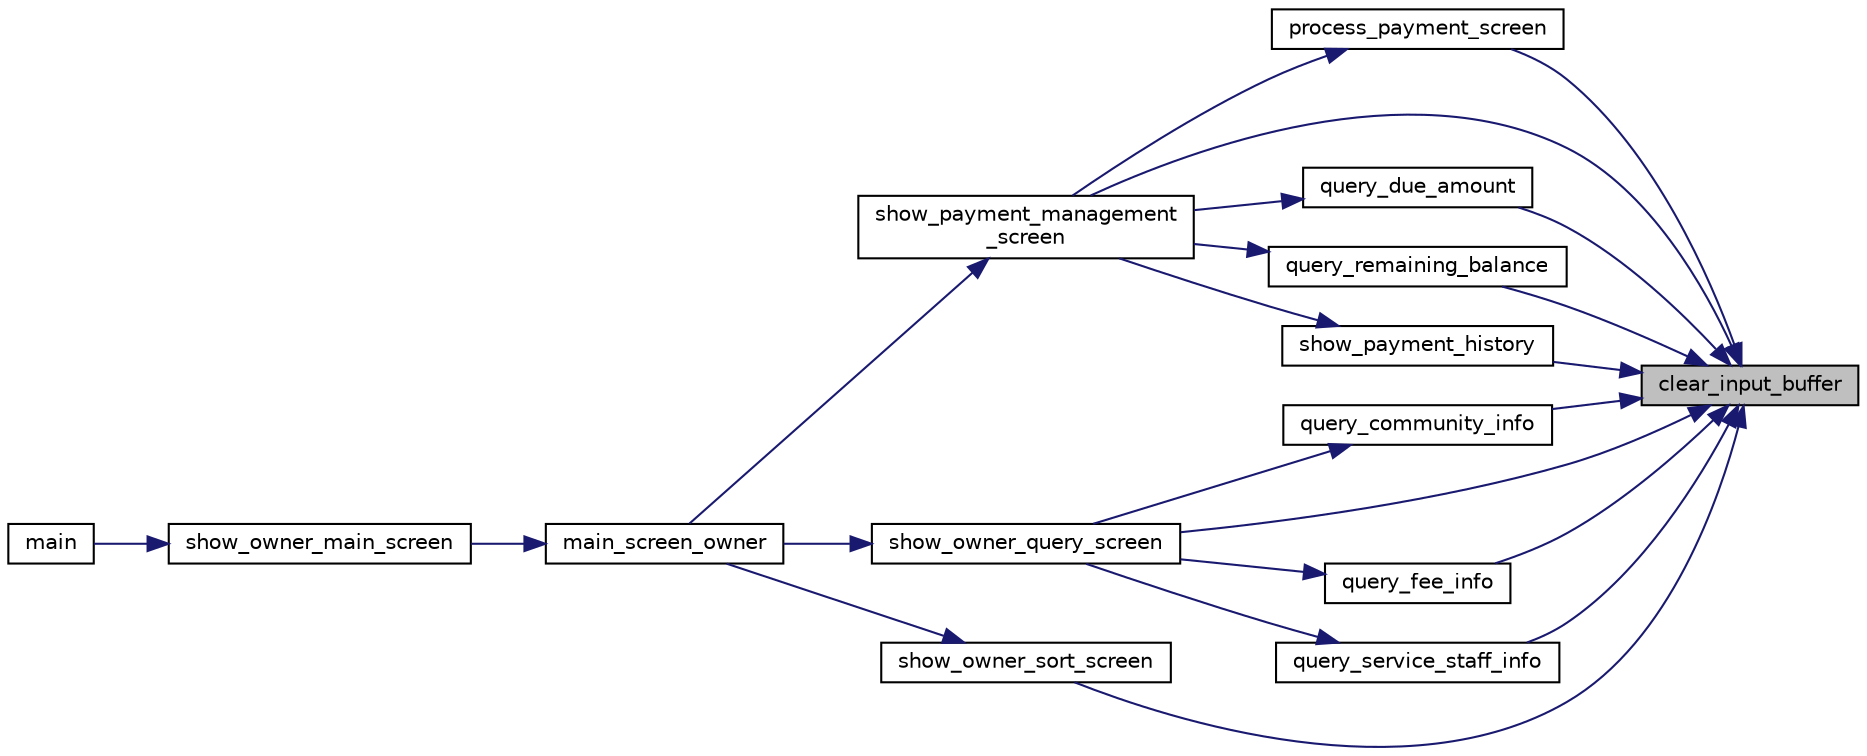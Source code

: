 digraph "clear_input_buffer"
{
 // LATEX_PDF_SIZE
  edge [fontname="Helvetica",fontsize="10",labelfontname="Helvetica",labelfontsize="10"];
  node [fontname="Helvetica",fontsize="10",shape=record];
  rankdir="RL";
  Node1 [label="clear_input_buffer",height=0.2,width=0.4,color="black", fillcolor="grey75", style="filled", fontcolor="black",tooltip=" "];
  Node1 -> Node2 [dir="back",color="midnightblue",fontsize="10",style="solid",fontname="Helvetica"];
  Node2 [label="process_payment_screen",height=0.2,width=0.4,color="black", fillcolor="white", style="filled",URL="$ui__owner_8c.html#a4f5818448720530cf7e6b86beeee7ee2",tooltip=" "];
  Node2 -> Node3 [dir="back",color="midnightblue",fontsize="10",style="solid",fontname="Helvetica"];
  Node3 [label="show_payment_management\l_screen",height=0.2,width=0.4,color="black", fillcolor="white", style="filled",URL="$ui__owner_8c.html#a7bb381d22063df3101f7be48097ca03f",tooltip=" "];
  Node3 -> Node4 [dir="back",color="midnightblue",fontsize="10",style="solid",fontname="Helvetica"];
  Node4 [label="main_screen_owner",height=0.2,width=0.4,color="black", fillcolor="white", style="filled",URL="$ui__owner_8c.html#af9d2ae3e1b2ffd5a65ed854683be4f4e",tooltip=" "];
  Node4 -> Node5 [dir="back",color="midnightblue",fontsize="10",style="solid",fontname="Helvetica"];
  Node5 [label="show_owner_main_screen",height=0.2,width=0.4,color="black", fillcolor="white", style="filled",URL="$ui__owner_8c.html#a6cf4aab57bd57dc103a492c001d864bb",tooltip=" "];
  Node5 -> Node6 [dir="back",color="midnightblue",fontsize="10",style="solid",fontname="Helvetica"];
  Node6 [label="main",height=0.2,width=0.4,color="black", fillcolor="white", style="filled",URL="$main_8c.html#ae66f6b31b5ad750f1fe042a706a4e3d4",tooltip=" "];
  Node1 -> Node7 [dir="back",color="midnightblue",fontsize="10",style="solid",fontname="Helvetica"];
  Node7 [label="query_community_info",height=0.2,width=0.4,color="black", fillcolor="white", style="filled",URL="$ui__owner_8c.html#aea93375a6a9e7a06d97d6f2bfb621bf4",tooltip=" "];
  Node7 -> Node8 [dir="back",color="midnightblue",fontsize="10",style="solid",fontname="Helvetica"];
  Node8 [label="show_owner_query_screen",height=0.2,width=0.4,color="black", fillcolor="white", style="filled",URL="$ui__owner_8c.html#a72e3a31f23c6bd0aafbe050f4b573148",tooltip=" "];
  Node8 -> Node4 [dir="back",color="midnightblue",fontsize="10",style="solid",fontname="Helvetica"];
  Node1 -> Node9 [dir="back",color="midnightblue",fontsize="10",style="solid",fontname="Helvetica"];
  Node9 [label="query_due_amount",height=0.2,width=0.4,color="black", fillcolor="white", style="filled",URL="$ui__owner_8c.html#a612a13b347ba66b6e42abb0c5224a3dc",tooltip=" "];
  Node9 -> Node3 [dir="back",color="midnightblue",fontsize="10",style="solid",fontname="Helvetica"];
  Node1 -> Node10 [dir="back",color="midnightblue",fontsize="10",style="solid",fontname="Helvetica"];
  Node10 [label="query_fee_info",height=0.2,width=0.4,color="black", fillcolor="white", style="filled",URL="$ui__owner_8c.html#a55074914acb7697e0d415a588208bedd",tooltip=" "];
  Node10 -> Node8 [dir="back",color="midnightblue",fontsize="10",style="solid",fontname="Helvetica"];
  Node1 -> Node11 [dir="back",color="midnightblue",fontsize="10",style="solid",fontname="Helvetica"];
  Node11 [label="query_remaining_balance",height=0.2,width=0.4,color="black", fillcolor="white", style="filled",URL="$ui__owner_8c.html#a6a87055ee919ae9978f468658399bcfa",tooltip=" "];
  Node11 -> Node3 [dir="back",color="midnightblue",fontsize="10",style="solid",fontname="Helvetica"];
  Node1 -> Node12 [dir="back",color="midnightblue",fontsize="10",style="solid",fontname="Helvetica"];
  Node12 [label="query_service_staff_info",height=0.2,width=0.4,color="black", fillcolor="white", style="filled",URL="$ui__owner_8c.html#a78212aa3e86be78d06da6b83840d3e06",tooltip=" "];
  Node12 -> Node8 [dir="back",color="midnightblue",fontsize="10",style="solid",fontname="Helvetica"];
  Node1 -> Node8 [dir="back",color="midnightblue",fontsize="10",style="solid",fontname="Helvetica"];
  Node1 -> Node13 [dir="back",color="midnightblue",fontsize="10",style="solid",fontname="Helvetica"];
  Node13 [label="show_owner_sort_screen",height=0.2,width=0.4,color="black", fillcolor="white", style="filled",URL="$ui__owner_8c.html#a8893620bf672e5a76719a42150192d8c",tooltip=" "];
  Node13 -> Node4 [dir="back",color="midnightblue",fontsize="10",style="solid",fontname="Helvetica"];
  Node1 -> Node14 [dir="back",color="midnightblue",fontsize="10",style="solid",fontname="Helvetica"];
  Node14 [label="show_payment_history",height=0.2,width=0.4,color="black", fillcolor="white", style="filled",URL="$ui__owner_8c.html#a699ba3cb4bbea23388f711c9ca769d20",tooltip=" "];
  Node14 -> Node3 [dir="back",color="midnightblue",fontsize="10",style="solid",fontname="Helvetica"];
  Node1 -> Node3 [dir="back",color="midnightblue",fontsize="10",style="solid",fontname="Helvetica"];
}

